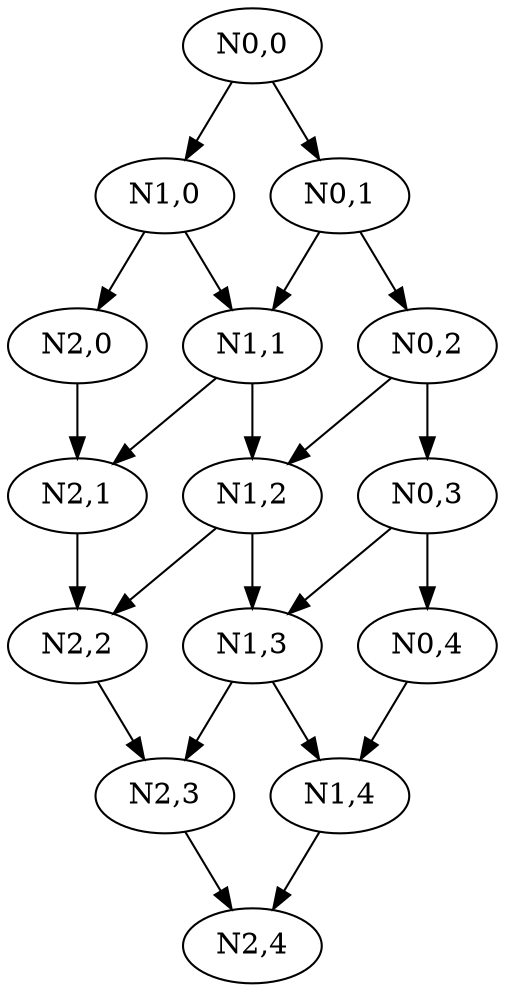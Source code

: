 digraph G {
    "N0,0" -> "N1,0";
    "N0,0" -> "N0,1";
    "N0,1" -> "N1,1";
    "N0,1" -> "N0,2";
    "N0,2" -> "N1,2";
    "N0,2" -> "N0,3";
    "N0,3" -> "N1,3";
    "N0,3" -> "N0,4";
    "N0,4" -> "N1,4";
    "N1,0" -> "N2,0";
    "N1,0" -> "N1,1";
    "N1,1" -> "N2,1";
    "N1,1" -> "N1,2";
    "N1,2" -> "N2,2";
    "N1,2" -> "N1,3";
    "N1,3" -> "N2,3";
    "N1,3" -> "N1,4";
    "N1,4" -> "N2,4";
    "N2,0" -> "N2,1";
    "N2,1" -> "N2,2";
    "N2,2" -> "N2,3";
    "N2,3" -> "N2,4";
}
